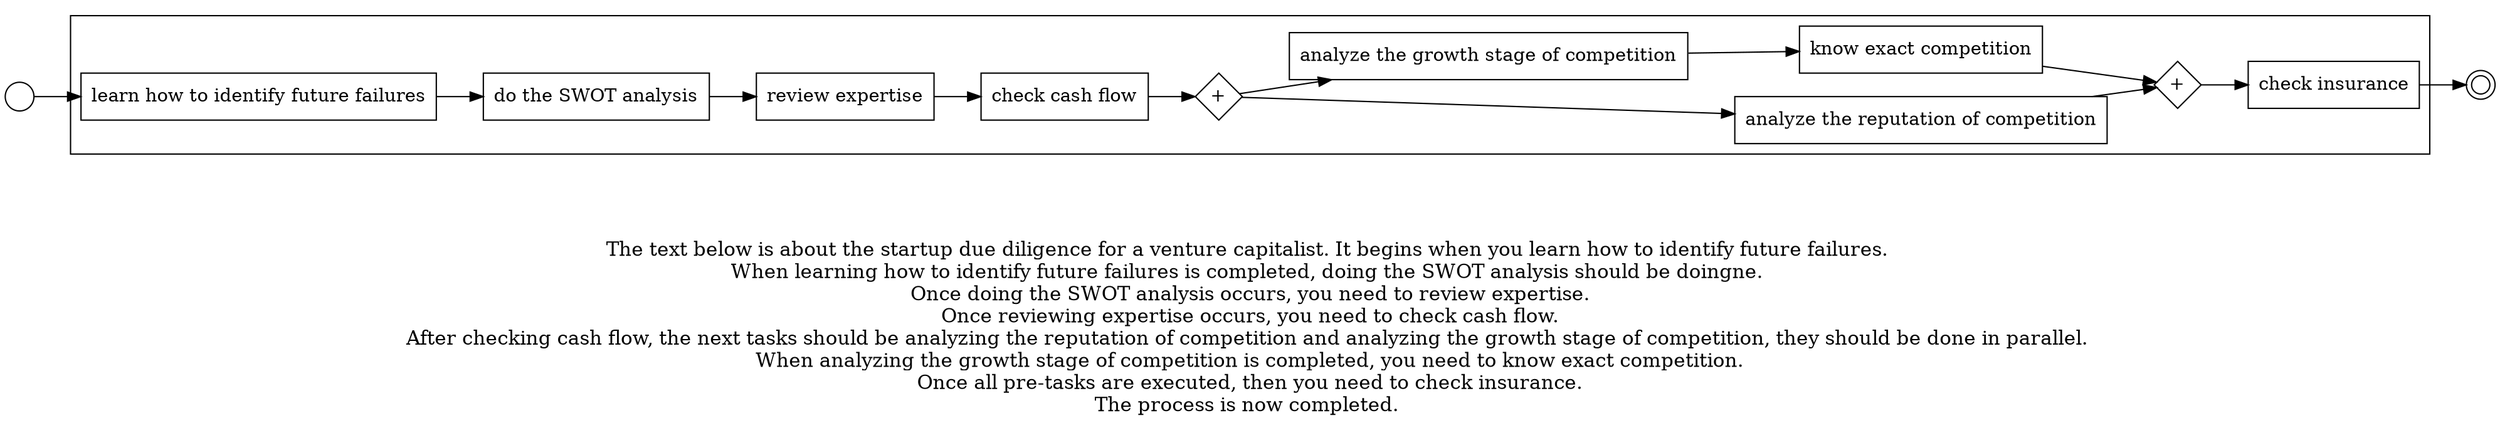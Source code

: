 digraph startup_due_diligence_for_a_venture_capitalist_157 {
	graph [rankdir=LR]
	START_NODE [label="" shape=circle width=0.3]
	subgraph CLUSTER_0 {
		"learn how to identify future failures" [shape=box]
		"do the SWOT analysis" [shape=box]
		"learn how to identify future failures" -> "do the SWOT analysis"
		"review expertise" [shape=box]
		"do the SWOT analysis" -> "review expertise"
		"check cash flow" [shape=box]
		"review expertise" -> "check cash flow"
		"AND_SPLIT--5. Evaluate the Competition_9I7J" [label="+" fixedsize=true shape=diamond width=0.5]
		"check cash flow" -> "AND_SPLIT--5. Evaluate the Competition_9I7J"
		"analyze the reputation of competition" [shape=box]
		"AND_SPLIT--5. Evaluate the Competition_9I7J" -> "analyze the reputation of competition"
		"analyze the growth stage of competition" [shape=box]
		"AND_SPLIT--5. Evaluate the Competition_9I7J" -> "analyze the growth stage of competition"
		"know exact competition" [shape=box]
		"analyze the growth stage of competition" -> "know exact competition"
		"AND_JOIN--5. Evaluate the Competition_9I7J" [label="+" fixedsize=true shape=diamond width=0.5]
		"analyze the reputation of competition" -> "AND_JOIN--5. Evaluate the Competition_9I7J"
		"know exact competition" -> "AND_JOIN--5. Evaluate the Competition_9I7J"
		"check insurance" [shape=box]
		"AND_JOIN--5. Evaluate the Competition_9I7J" -> "check insurance"
	}
	START_NODE -> "learn how to identify future failures"
	END_NODE [label="" shape=doublecircle width=0.2]
	"check insurance" -> END_NODE
	fontsize=15 label="\n\n
The text below is about the startup due diligence for a venture capitalist. It begins when you learn how to identify future failures. 
When learning how to identify future failures is completed, doing the SWOT analysis should be doingne. 
Once doing the SWOT analysis occurs, you need to review expertise.
Once reviewing expertise occurs, you need to check cash flow.
After checking cash flow, the next tasks should be analyzing the reputation of competition and analyzing the growth stage of competition, they should be done in parallel. 
When analyzing the growth stage of competition is completed, you need to know exact competition.
Once all pre-tasks are executed, then you need to check insurance.
The process is now completed. 
"
}
